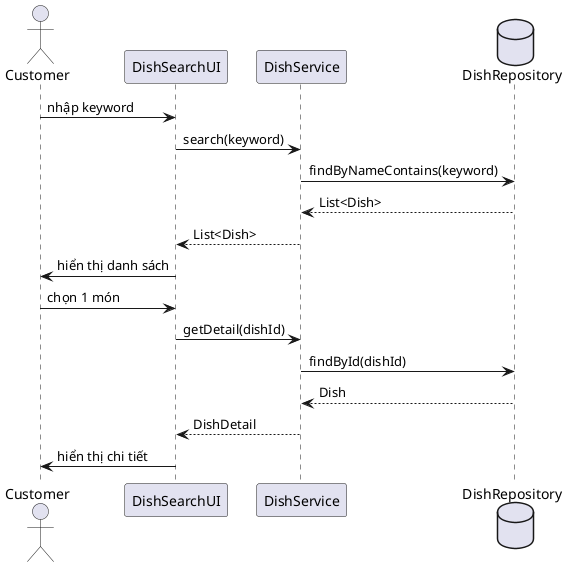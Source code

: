 @startuml
actor Customer as C
participant DishSearchUI as UI
participant DishService as S
database DishRepository as R

C -> UI : nhập keyword
UI -> S : search(keyword)
S -> R : findByNameContains(keyword)
R --> S : List<Dish>
S --> UI : List<Dish>
UI -> C : hiển thị danh sách
C -> UI : chọn 1 món
UI -> S : getDetail(dishId)
S -> R : findById(dishId)
R --> S : Dish
S --> UI : DishDetail
UI -> C : hiển thị chi tiết
@enduml
